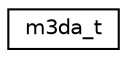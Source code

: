 digraph "Graphical Class Hierarchy"
{
 // LATEX_PDF_SIZE
  edge [fontname="Helvetica",fontsize="10",labelfontname="Helvetica",labelfontsize="10"];
  node [fontname="Helvetica",fontsize="10",shape=record];
  rankdir="LR";
  Node0 [label="m3da_t",height=0.2,width=0.4,color="black", fillcolor="white", style="filled",URL="$structm3da__t.html",tooltip=" "];
}
